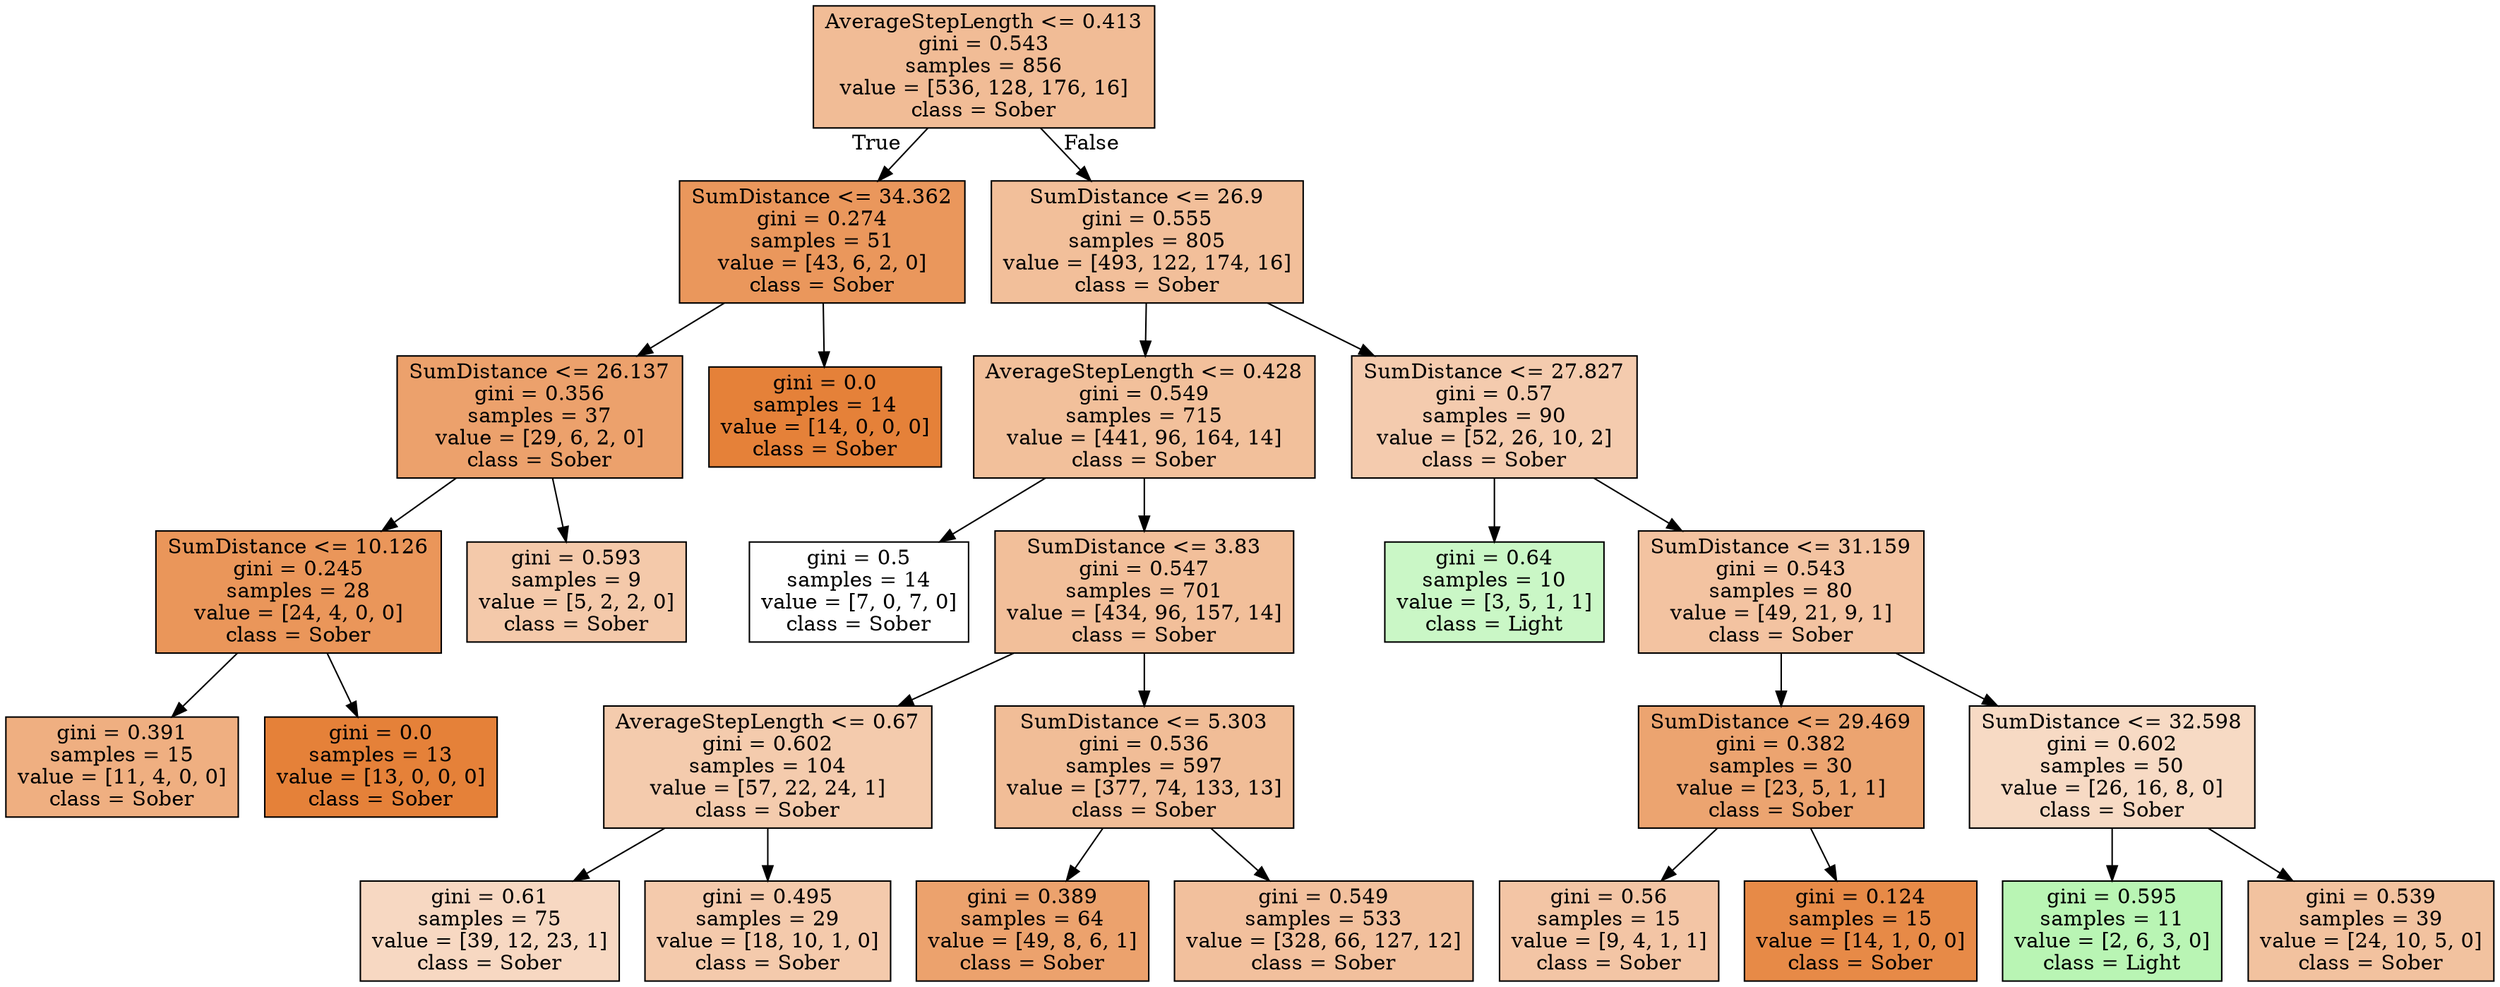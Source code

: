digraph Tree {
node [shape=box, style="filled", color="black"] ;
0 [label="AverageStepLength <= 0.413\ngini = 0.543\nsamples = 856\nvalue = [536, 128, 176, 16]\nclass = Sober", fillcolor="#e5813987"] ;
1 [label="SumDistance <= 34.362\ngini = 0.274\nsamples = 51\nvalue = [43, 6, 2, 0]\nclass = Sober", fillcolor="#e58139d2"] ;
0 -> 1 [labeldistance=2.5, labelangle=45, headlabel="True"] ;
2 [label="SumDistance <= 26.137\ngini = 0.356\nsamples = 37\nvalue = [29, 6, 2, 0]\nclass = Sober", fillcolor="#e58139bd"] ;
1 -> 2 ;
3 [label="SumDistance <= 10.126\ngini = 0.245\nsamples = 28\nvalue = [24, 4, 0, 0]\nclass = Sober", fillcolor="#e58139d4"] ;
2 -> 3 ;
4 [label="gini = 0.391\nsamples = 15\nvalue = [11, 4, 0, 0]\nclass = Sober", fillcolor="#e58139a2"] ;
3 -> 4 ;
5 [label="gini = 0.0\nsamples = 13\nvalue = [13, 0, 0, 0]\nclass = Sober", fillcolor="#e58139ff"] ;
3 -> 5 ;
6 [label="gini = 0.593\nsamples = 9\nvalue = [5, 2, 2, 0]\nclass = Sober", fillcolor="#e581396d"] ;
2 -> 6 ;
7 [label="gini = 0.0\nsamples = 14\nvalue = [14, 0, 0, 0]\nclass = Sober", fillcolor="#e58139ff"] ;
1 -> 7 ;
8 [label="SumDistance <= 26.9\ngini = 0.555\nsamples = 805\nvalue = [493, 122, 174, 16]\nclass = Sober", fillcolor="#e5813981"] ;
0 -> 8 [labeldistance=2.5, labelangle=-45, headlabel="False"] ;
9 [label="AverageStepLength <= 0.428\ngini = 0.549\nsamples = 715\nvalue = [441, 96, 164, 14]\nclass = Sober", fillcolor="#e5813980"] ;
8 -> 9 ;
10 [label="gini = 0.5\nsamples = 14\nvalue = [7, 0, 7, 0]\nclass = Sober", fillcolor="#e5813900"] ;
9 -> 10 ;
11 [label="SumDistance <= 3.83\ngini = 0.547\nsamples = 701\nvalue = [434, 96, 157, 14]\nclass = Sober", fillcolor="#e5813982"] ;
9 -> 11 ;
12 [label="AverageStepLength <= 0.67\ngini = 0.602\nsamples = 104\nvalue = [57, 22, 24, 1]\nclass = Sober", fillcolor="#e5813969"] ;
11 -> 12 ;
13 [label="gini = 0.61\nsamples = 75\nvalue = [39, 12, 23, 1]\nclass = Sober", fillcolor="#e581394e"] ;
12 -> 13 ;
14 [label="gini = 0.495\nsamples = 29\nvalue = [18, 10, 1, 0]\nclass = Sober", fillcolor="#e581396b"] ;
12 -> 14 ;
15 [label="SumDistance <= 5.303\ngini = 0.536\nsamples = 597\nvalue = [377, 74, 133, 13]\nclass = Sober", fillcolor="#e5813986"] ;
11 -> 15 ;
16 [label="gini = 0.389\nsamples = 64\nvalue = [49, 8, 6, 1]\nclass = Sober", fillcolor="#e58139bb"] ;
15 -> 16 ;
17 [label="gini = 0.549\nsamples = 533\nvalue = [328, 66, 127, 12]\nclass = Sober", fillcolor="#e581397e"] ;
15 -> 17 ;
18 [label="SumDistance <= 27.827\ngini = 0.57\nsamples = 90\nvalue = [52, 26, 10, 2]\nclass = Sober", fillcolor="#e5813968"] ;
8 -> 18 ;
19 [label="gini = 0.64\nsamples = 10\nvalue = [3, 5, 1, 1]\nclass = Light", fillcolor="#47e53949"] ;
18 -> 19 ;
20 [label="SumDistance <= 31.159\ngini = 0.543\nsamples = 80\nvalue = [49, 21, 9, 1]\nclass = Sober", fillcolor="#e5813979"] ;
18 -> 20 ;
21 [label="SumDistance <= 29.469\ngini = 0.382\nsamples = 30\nvalue = [23, 5, 1, 1]\nclass = Sober", fillcolor="#e58139b8"] ;
20 -> 21 ;
22 [label="gini = 0.56\nsamples = 15\nvalue = [9, 4, 1, 1]\nclass = Sober", fillcolor="#e5813974"] ;
21 -> 22 ;
23 [label="gini = 0.124\nsamples = 15\nvalue = [14, 1, 0, 0]\nclass = Sober", fillcolor="#e58139ed"] ;
21 -> 23 ;
24 [label="SumDistance <= 32.598\ngini = 0.602\nsamples = 50\nvalue = [26, 16, 8, 0]\nclass = Sober", fillcolor="#e581394b"] ;
20 -> 24 ;
25 [label="gini = 0.595\nsamples = 11\nvalue = [2, 6, 3, 0]\nclass = Light", fillcolor="#47e53960"] ;
24 -> 25 ;
26 [label="gini = 0.539\nsamples = 39\nvalue = [24, 10, 5, 0]\nclass = Sober", fillcolor="#e581397b"] ;
24 -> 26 ;
}